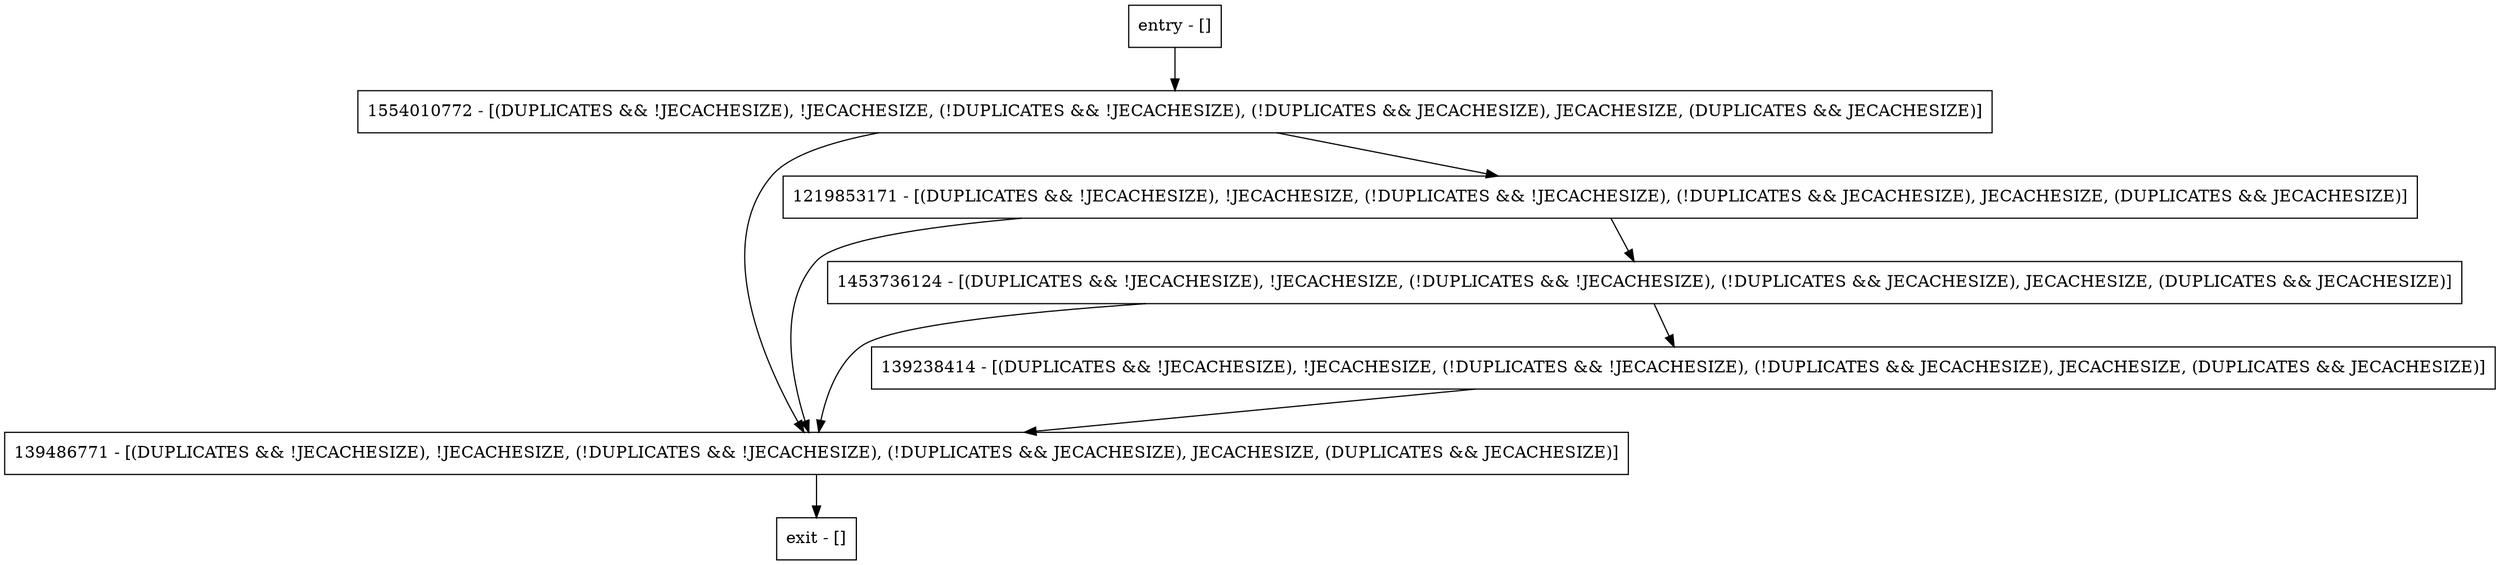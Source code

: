 digraph checkUpdatesAllowed {
node [shape=record];
entry [label="entry - []"];
exit [label="exit - []"];
139486771 [label="139486771 - [(DUPLICATES && !JECACHESIZE), !JECACHESIZE, (!DUPLICATES && !JECACHESIZE), (!DUPLICATES && JECACHESIZE), JECACHESIZE, (DUPLICATES && JECACHESIZE)]"];
139238414 [label="139238414 - [(DUPLICATES && !JECACHESIZE), !JECACHESIZE, (!DUPLICATES && !JECACHESIZE), (!DUPLICATES && JECACHESIZE), JECACHESIZE, (DUPLICATES && JECACHESIZE)]"];
1219853171 [label="1219853171 - [(DUPLICATES && !JECACHESIZE), !JECACHESIZE, (!DUPLICATES && !JECACHESIZE), (!DUPLICATES && JECACHESIZE), JECACHESIZE, (DUPLICATES && JECACHESIZE)]"];
1453736124 [label="1453736124 - [(DUPLICATES && !JECACHESIZE), !JECACHESIZE, (!DUPLICATES && !JECACHESIZE), (!DUPLICATES && JECACHESIZE), JECACHESIZE, (DUPLICATES && JECACHESIZE)]"];
1554010772 [label="1554010772 - [(DUPLICATES && !JECACHESIZE), !JECACHESIZE, (!DUPLICATES && !JECACHESIZE), (!DUPLICATES && JECACHESIZE), JECACHESIZE, (DUPLICATES && JECACHESIZE)]"];
entry;
exit;
entry -> 1554010772;
139486771 -> exit;
139238414 -> 139486771;
1219853171 -> 139486771;
1219853171 -> 1453736124;
1453736124 -> 139486771;
1453736124 -> 139238414;
1554010772 -> 139486771;
1554010772 -> 1219853171;
}
